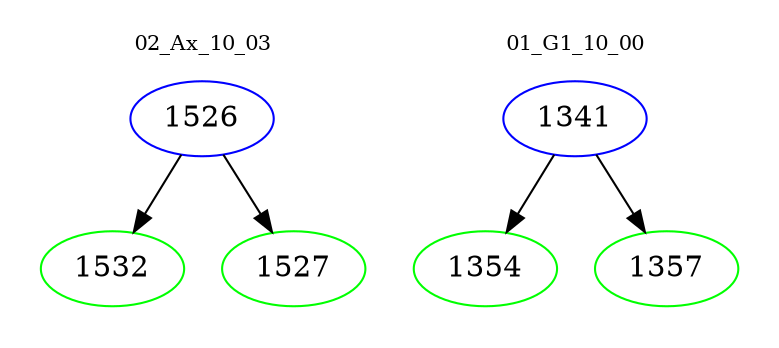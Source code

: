 digraph{
subgraph cluster_0 {
color = white
label = "02_Ax_10_03";
fontsize=10;
T0_1526 [label="1526", color="blue"]
T0_1526 -> T0_1532 [color="black"]
T0_1532 [label="1532", color="green"]
T0_1526 -> T0_1527 [color="black"]
T0_1527 [label="1527", color="green"]
}
subgraph cluster_1 {
color = white
label = "01_G1_10_00";
fontsize=10;
T1_1341 [label="1341", color="blue"]
T1_1341 -> T1_1354 [color="black"]
T1_1354 [label="1354", color="green"]
T1_1341 -> T1_1357 [color="black"]
T1_1357 [label="1357", color="green"]
}
}

